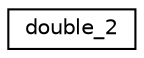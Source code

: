 digraph "Graphical Class Hierarchy"
{
  edge [fontname="Helvetica",fontsize="10",labelfontname="Helvetica",labelfontsize="10"];
  node [fontname="Helvetica",fontsize="10",shape=record];
  rankdir="LR";
  Node1 [label="double_2",height=0.2,width=0.4,color="black", fillcolor="white", style="filled",URL="$classdouble__2.html"];
}

